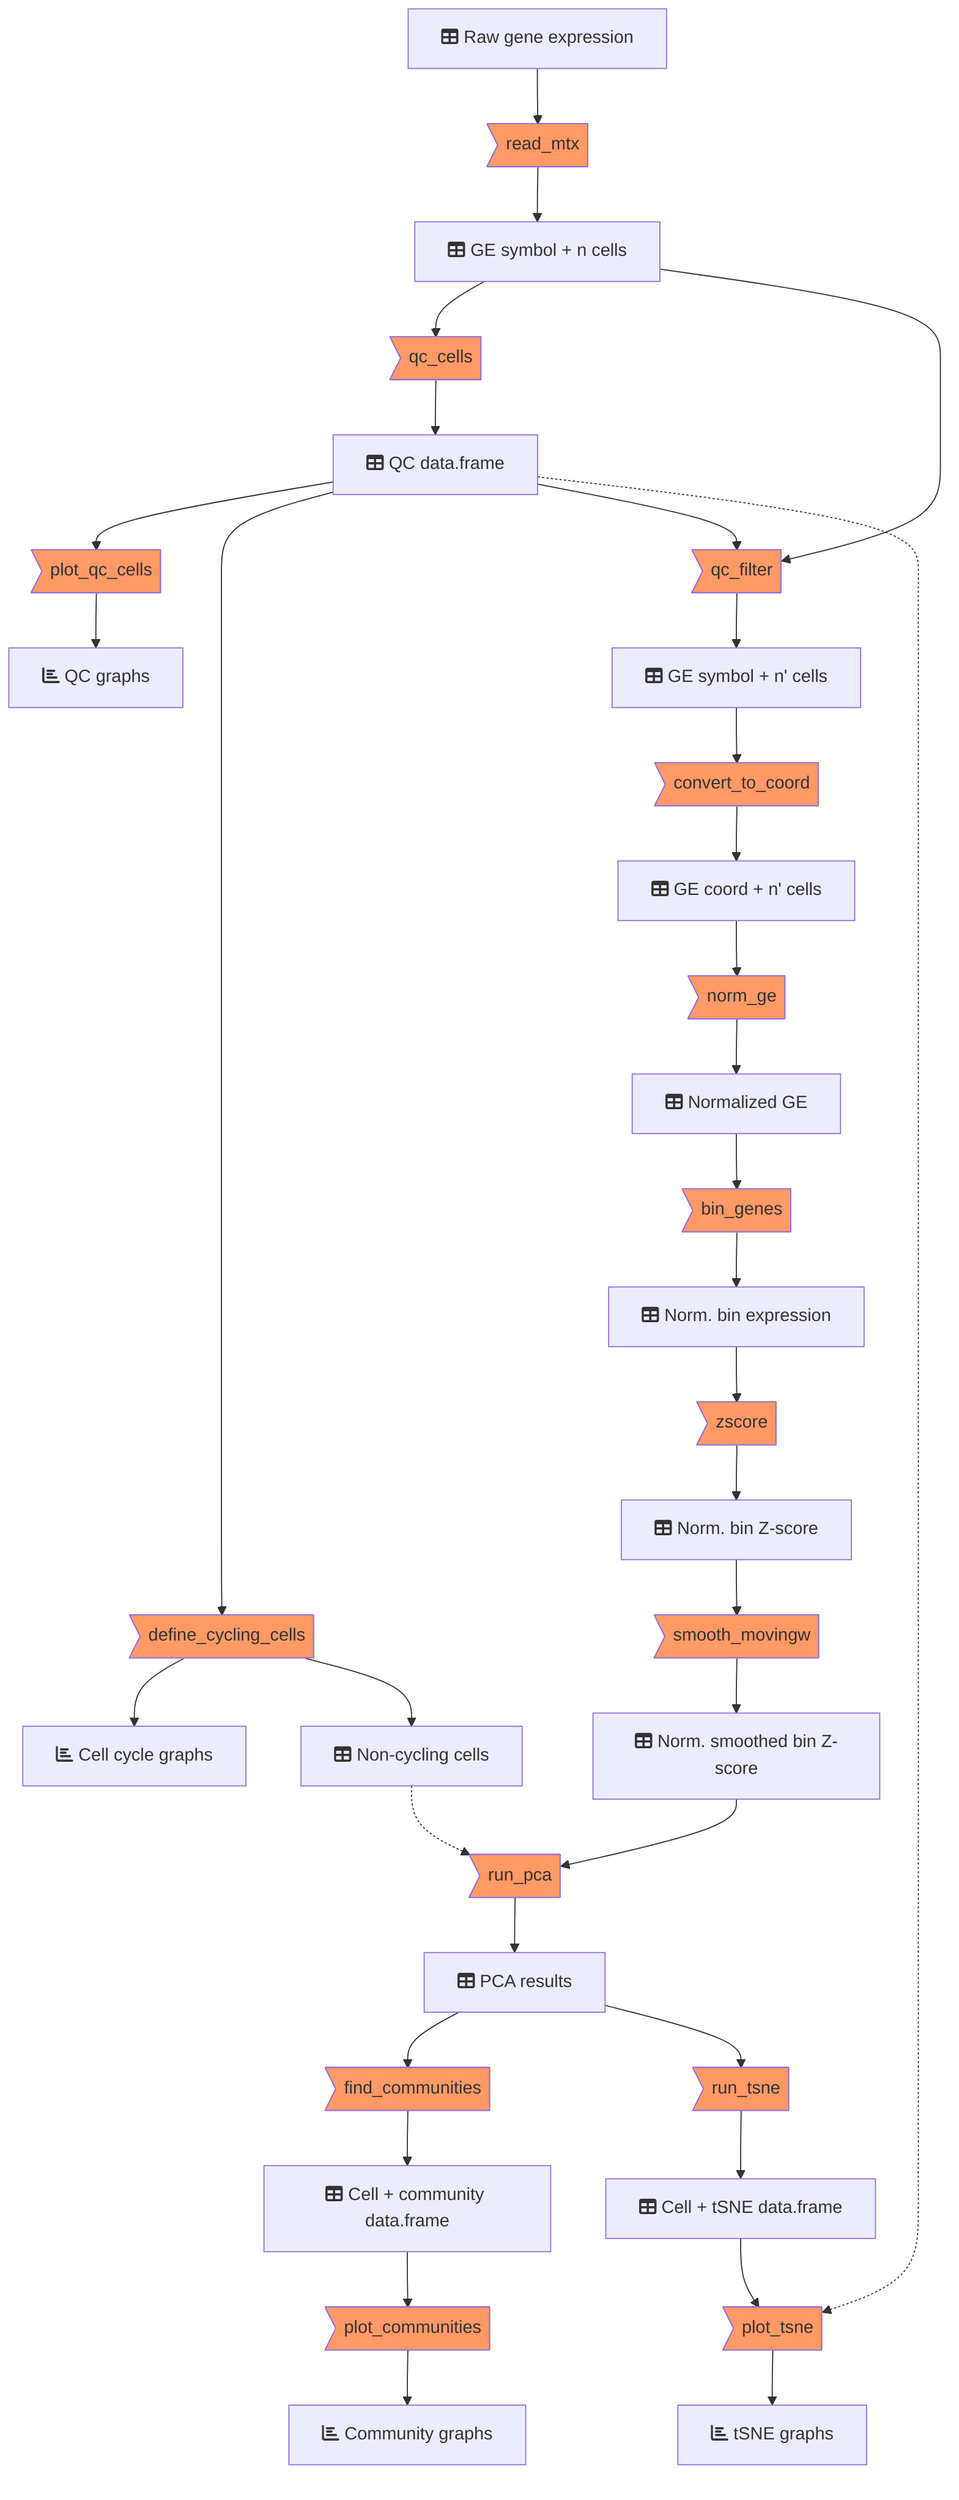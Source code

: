 graph TD
A[fa:fa-table Raw gene expression] --> B>read_mtx]
B --> C[fa:fa-table GE symbol + n cells]
C --> D>qc_cells]
D --> E[fa:fa-table QC data.frame]
E --> E1>plot_qc_cells]
E1 --> E2[fa:fa-chart-bar QC graphs]
E --> E3>define_cycling_cells]
E3 --> E4[fa:fa-chart-bar Cell cycle graphs]
E3 --> E5[fa:fa-table Non-cycling cells]
C --> F>qc_filter]
E --> F>qc_filter]
F --> G[fa:fa-table GE symbol + n' cells]
G --> H>convert_to_coord]
H --> I[fa:fa-table GE coord + n' cells]
I --> J>norm_ge]
J --> JJ[fa:fa-table Normalized GE]
JJ --> K>bin_genes]
K --> KK[fa:fa-table Norm. bin expression]
KK --> L>zscore]
L --> LL[fa:fa-table Norm. bin Z-score]
LL --> M>smooth_movingw]
M --> MM[fa:fa-table Norm. smoothed bin Z-score]
MM --> N>run_pca]
E5 -.-> N
N --> NN[fa:fa-table PCA results]
NN --> O>find_communities]
O --> OO[fa:fa-table Cell + community data.frame]
OO --> O2>plot_communities]
O2 --> O3[fa:fa-chart-bar Community graphs]
NN --> P>run_tsne]
P --> PP[fa:fa-table Cell + tSNE data.frame]
PP --> P2>plot_tsne]
P2 --> P3[fa:fa-chart-bar tSNE graphs]
E -.-> P2

classDef orange fill:#f96;
class B,D,E1,E3,F,H,J,K,L,M,N,O,O2,P,P2 orange